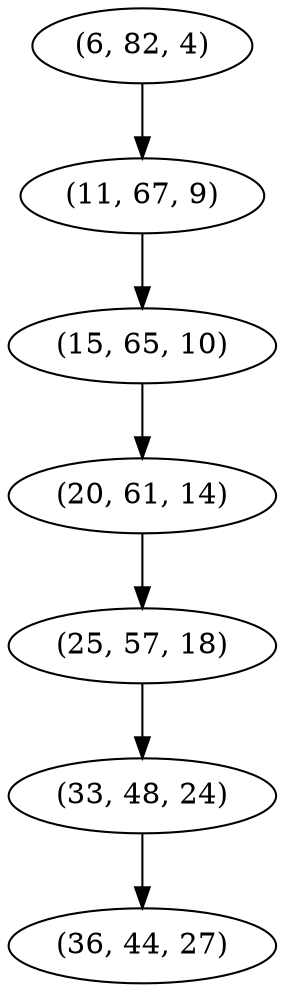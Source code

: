 digraph tree {
    "(6, 82, 4)";
    "(11, 67, 9)";
    "(15, 65, 10)";
    "(20, 61, 14)";
    "(25, 57, 18)";
    "(33, 48, 24)";
    "(36, 44, 27)";
    "(6, 82, 4)" -> "(11, 67, 9)";
    "(11, 67, 9)" -> "(15, 65, 10)";
    "(15, 65, 10)" -> "(20, 61, 14)";
    "(20, 61, 14)" -> "(25, 57, 18)";
    "(25, 57, 18)" -> "(33, 48, 24)";
    "(33, 48, 24)" -> "(36, 44, 27)";
}
